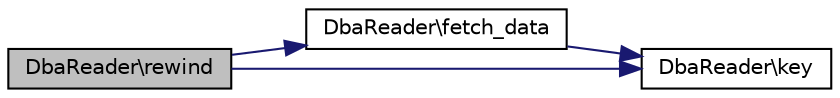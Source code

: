 digraph "DbaReader\rewind"
{
  edge [fontname="Helvetica",fontsize="10",labelfontname="Helvetica",labelfontsize="10"];
  node [fontname="Helvetica",fontsize="10",shape=record];
  rankdir="LR";
  Node1 [label="DbaReader\\rewind",height=0.2,width=0.4,color="black", fillcolor="grey75", style="filled" fontcolor="black"];
  Node1 -> Node2 [color="midnightblue",fontsize="10",style="solid",fontname="Helvetica"];
  Node2 [label="DbaReader\\fetch_data",height=0.2,width=0.4,color="black", fillcolor="white", style="filled",URL="$classDbaReader.html#a4dac5881bbbfc3c5494fb5730bc7e5b3",tooltip="Fetches the current data if $key is valid. "];
  Node2 -> Node3 [color="midnightblue",fontsize="10",style="solid",fontname="Helvetica"];
  Node3 [label="DbaReader\\key",height=0.2,width=0.4,color="black", fillcolor="white", style="filled",URL="$classDbaReader.html#a9f99f2267fd5412d538ef18ff198f65e"];
  Node1 -> Node3 [color="midnightblue",fontsize="10",style="solid",fontname="Helvetica"];
}
